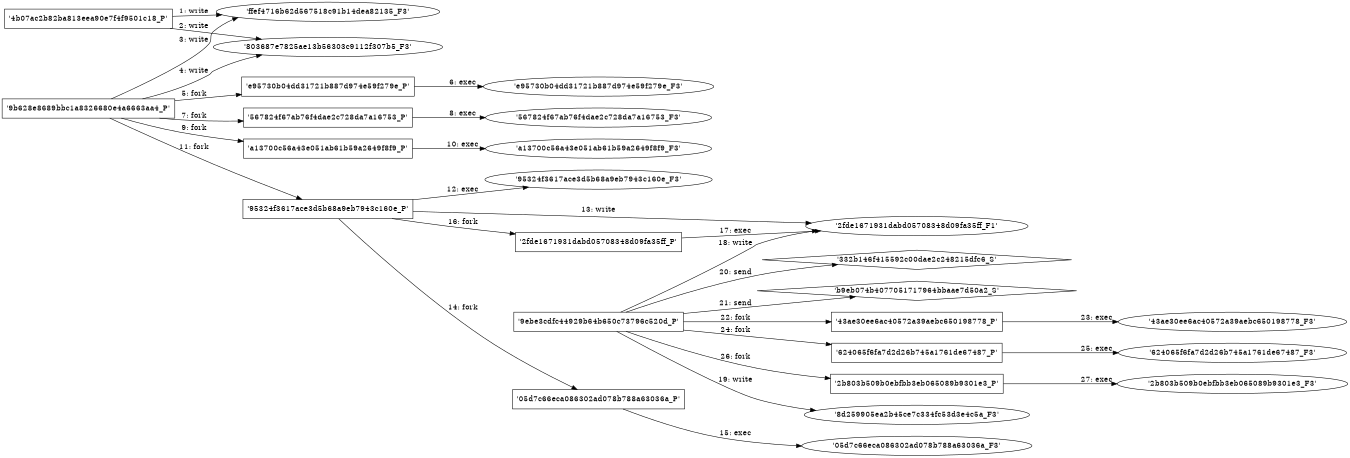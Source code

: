 digraph "D:\Learning\Paper\apt\基于CTI的攻击预警\Dataset\攻击图\ASGfromALLCTI\Dispelling Myths Around SGX Malware.dot" {
rankdir="LR"
size="9"
fixedsize="false"
splines="true"
nodesep=0.3
ranksep=0
fontsize=10
overlap="scalexy"
engine= "neato"
	"'ffef4716b62d567518c91b14dea82135_F3'" [node_type=file shape=ellipse]
	"'4b07ac2b82ba813eea90e7f4f9501c18_P'" [node_type=Process shape=box]
	"'4b07ac2b82ba813eea90e7f4f9501c18_P'" -> "'ffef4716b62d567518c91b14dea82135_F3'" [label="1: write"]
	"'803687e7825ae13b56303c9112f307b5_F3'" [node_type=file shape=ellipse]
	"'4b07ac2b82ba813eea90e7f4f9501c18_P'" [node_type=Process shape=box]
	"'4b07ac2b82ba813eea90e7f4f9501c18_P'" -> "'803687e7825ae13b56303c9112f307b5_F3'" [label="2: write"]
	"'ffef4716b62d567518c91b14dea82135_F3'" [node_type=file shape=ellipse]
	"'9b628e8689bbc1a8326680e4a6663aa4_P'" [node_type=Process shape=box]
	"'9b628e8689bbc1a8326680e4a6663aa4_P'" -> "'ffef4716b62d567518c91b14dea82135_F3'" [label="3: write"]
	"'803687e7825ae13b56303c9112f307b5_F3'" [node_type=file shape=ellipse]
	"'9b628e8689bbc1a8326680e4a6663aa4_P'" [node_type=Process shape=box]
	"'9b628e8689bbc1a8326680e4a6663aa4_P'" -> "'803687e7825ae13b56303c9112f307b5_F3'" [label="4: write"]
	"'9b628e8689bbc1a8326680e4a6663aa4_P'" [node_type=Process shape=box]
	"'e95730b04dd31721b887d974e59f279e_P'" [node_type=Process shape=box]
	"'9b628e8689bbc1a8326680e4a6663aa4_P'" -> "'e95730b04dd31721b887d974e59f279e_P'" [label="5: fork"]
	"'e95730b04dd31721b887d974e59f279e_P'" [node_type=Process shape=box]
	"'e95730b04dd31721b887d974e59f279e_F3'" [node_type=File shape=ellipse]
	"'e95730b04dd31721b887d974e59f279e_P'" -> "'e95730b04dd31721b887d974e59f279e_F3'" [label="6: exec"]
	"'9b628e8689bbc1a8326680e4a6663aa4_P'" [node_type=Process shape=box]
	"'567824f67ab76f4dae2c728da7a16753_P'" [node_type=Process shape=box]
	"'9b628e8689bbc1a8326680e4a6663aa4_P'" -> "'567824f67ab76f4dae2c728da7a16753_P'" [label="7: fork"]
	"'567824f67ab76f4dae2c728da7a16753_P'" [node_type=Process shape=box]
	"'567824f67ab76f4dae2c728da7a16753_F3'" [node_type=File shape=ellipse]
	"'567824f67ab76f4dae2c728da7a16753_P'" -> "'567824f67ab76f4dae2c728da7a16753_F3'" [label="8: exec"]
	"'9b628e8689bbc1a8326680e4a6663aa4_P'" [node_type=Process shape=box]
	"'a13700c56a43e051ab61b59a2649f8f9_P'" [node_type=Process shape=box]
	"'9b628e8689bbc1a8326680e4a6663aa4_P'" -> "'a13700c56a43e051ab61b59a2649f8f9_P'" [label="9: fork"]
	"'a13700c56a43e051ab61b59a2649f8f9_P'" [node_type=Process shape=box]
	"'a13700c56a43e051ab61b59a2649f8f9_F3'" [node_type=File shape=ellipse]
	"'a13700c56a43e051ab61b59a2649f8f9_P'" -> "'a13700c56a43e051ab61b59a2649f8f9_F3'" [label="10: exec"]
	"'9b628e8689bbc1a8326680e4a6663aa4_P'" [node_type=Process shape=box]
	"'95324f3617ace3d5b68a9eb7943c160e_P'" [node_type=Process shape=box]
	"'9b628e8689bbc1a8326680e4a6663aa4_P'" -> "'95324f3617ace3d5b68a9eb7943c160e_P'" [label="11: fork"]
	"'95324f3617ace3d5b68a9eb7943c160e_P'" [node_type=Process shape=box]
	"'95324f3617ace3d5b68a9eb7943c160e_F3'" [node_type=File shape=ellipse]
	"'95324f3617ace3d5b68a9eb7943c160e_P'" -> "'95324f3617ace3d5b68a9eb7943c160e_F3'" [label="12: exec"]
	"'2fde1671931dabd05708348d09fa35ff_F1'" [node_type=file shape=ellipse]
	"'95324f3617ace3d5b68a9eb7943c160e_P'" [node_type=Process shape=box]
	"'95324f3617ace3d5b68a9eb7943c160e_P'" -> "'2fde1671931dabd05708348d09fa35ff_F1'" [label="13: write"]
	"'95324f3617ace3d5b68a9eb7943c160e_P'" [node_type=Process shape=box]
	"'05d7c66eca086302ad078b788a63036a_P'" [node_type=Process shape=box]
	"'95324f3617ace3d5b68a9eb7943c160e_P'" -> "'05d7c66eca086302ad078b788a63036a_P'" [label="14: fork"]
	"'05d7c66eca086302ad078b788a63036a_P'" [node_type=Process shape=box]
	"'05d7c66eca086302ad078b788a63036a_F3'" [node_type=File shape=ellipse]
	"'05d7c66eca086302ad078b788a63036a_P'" -> "'05d7c66eca086302ad078b788a63036a_F3'" [label="15: exec"]
	"'95324f3617ace3d5b68a9eb7943c160e_P'" [node_type=Process shape=box]
	"'2fde1671931dabd05708348d09fa35ff_P'" [node_type=Process shape=box]
	"'95324f3617ace3d5b68a9eb7943c160e_P'" -> "'2fde1671931dabd05708348d09fa35ff_P'" [label="16: fork"]
	"'2fde1671931dabd05708348d09fa35ff_P'" [node_type=Process shape=box]
	"'2fde1671931dabd05708348d09fa35ff_F1'" [node_type=File shape=ellipse]
	"'2fde1671931dabd05708348d09fa35ff_P'" -> "'2fde1671931dabd05708348d09fa35ff_F1'" [label="17: exec"]
	"'2fde1671931dabd05708348d09fa35ff_F1'" [node_type=file shape=ellipse]
	"'9ebe3cdfc44929b64b650c73796c520d_P'" [node_type=Process shape=box]
	"'9ebe3cdfc44929b64b650c73796c520d_P'" -> "'2fde1671931dabd05708348d09fa35ff_F1'" [label="18: write"]
	"'8d259905ea2b45ce7c334fc53d3e4c5a_F3'" [node_type=file shape=ellipse]
	"'9ebe3cdfc44929b64b650c73796c520d_P'" [node_type=Process shape=box]
	"'9ebe3cdfc44929b64b650c73796c520d_P'" -> "'8d259905ea2b45ce7c334fc53d3e4c5a_F3'" [label="19: write"]
	"'332b146f415592c00dae2c248215dfc6_S'" [node_type=Socket shape=diamond]
	"'9ebe3cdfc44929b64b650c73796c520d_P'" [node_type=Process shape=box]
	"'9ebe3cdfc44929b64b650c73796c520d_P'" -> "'332b146f415592c00dae2c248215dfc6_S'" [label="20: send"]
	"'b9eb074b4077051717964bbaae7d50a2_S'" [node_type=Socket shape=diamond]
	"'9ebe3cdfc44929b64b650c73796c520d_P'" [node_type=Process shape=box]
	"'9ebe3cdfc44929b64b650c73796c520d_P'" -> "'b9eb074b4077051717964bbaae7d50a2_S'" [label="21: send"]
	"'9ebe3cdfc44929b64b650c73796c520d_P'" [node_type=Process shape=box]
	"'43ae30ee6ac40572a39aebc650198778_P'" [node_type=Process shape=box]
	"'9ebe3cdfc44929b64b650c73796c520d_P'" -> "'43ae30ee6ac40572a39aebc650198778_P'" [label="22: fork"]
	"'43ae30ee6ac40572a39aebc650198778_P'" [node_type=Process shape=box]
	"'43ae30ee6ac40572a39aebc650198778_F3'" [node_type=File shape=ellipse]
	"'43ae30ee6ac40572a39aebc650198778_P'" -> "'43ae30ee6ac40572a39aebc650198778_F3'" [label="23: exec"]
	"'9ebe3cdfc44929b64b650c73796c520d_P'" [node_type=Process shape=box]
	"'624065f6fa7d2d26b745a1761de67487_P'" [node_type=Process shape=box]
	"'9ebe3cdfc44929b64b650c73796c520d_P'" -> "'624065f6fa7d2d26b745a1761de67487_P'" [label="24: fork"]
	"'624065f6fa7d2d26b745a1761de67487_P'" [node_type=Process shape=box]
	"'624065f6fa7d2d26b745a1761de67487_F3'" [node_type=File shape=ellipse]
	"'624065f6fa7d2d26b745a1761de67487_P'" -> "'624065f6fa7d2d26b745a1761de67487_F3'" [label="25: exec"]
	"'9ebe3cdfc44929b64b650c73796c520d_P'" [node_type=Process shape=box]
	"'2b803b509b0ebfbb3eb065089b9301e3_P'" [node_type=Process shape=box]
	"'9ebe3cdfc44929b64b650c73796c520d_P'" -> "'2b803b509b0ebfbb3eb065089b9301e3_P'" [label="26: fork"]
	"'2b803b509b0ebfbb3eb065089b9301e3_P'" [node_type=Process shape=box]
	"'2b803b509b0ebfbb3eb065089b9301e3_F3'" [node_type=File shape=ellipse]
	"'2b803b509b0ebfbb3eb065089b9301e3_P'" -> "'2b803b509b0ebfbb3eb065089b9301e3_F3'" [label="27: exec"]
}
